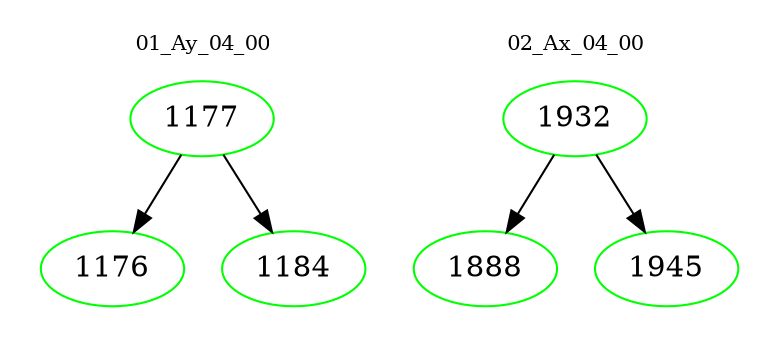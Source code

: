 digraph{
subgraph cluster_0 {
color = white
label = "01_Ay_04_00";
fontsize=10;
T0_1177 [label="1177", color="green"]
T0_1177 -> T0_1176 [color="black"]
T0_1176 [label="1176", color="green"]
T0_1177 -> T0_1184 [color="black"]
T0_1184 [label="1184", color="green"]
}
subgraph cluster_1 {
color = white
label = "02_Ax_04_00";
fontsize=10;
T1_1932 [label="1932", color="green"]
T1_1932 -> T1_1888 [color="black"]
T1_1888 [label="1888", color="green"]
T1_1932 -> T1_1945 [color="black"]
T1_1945 [label="1945", color="green"]
}
}
